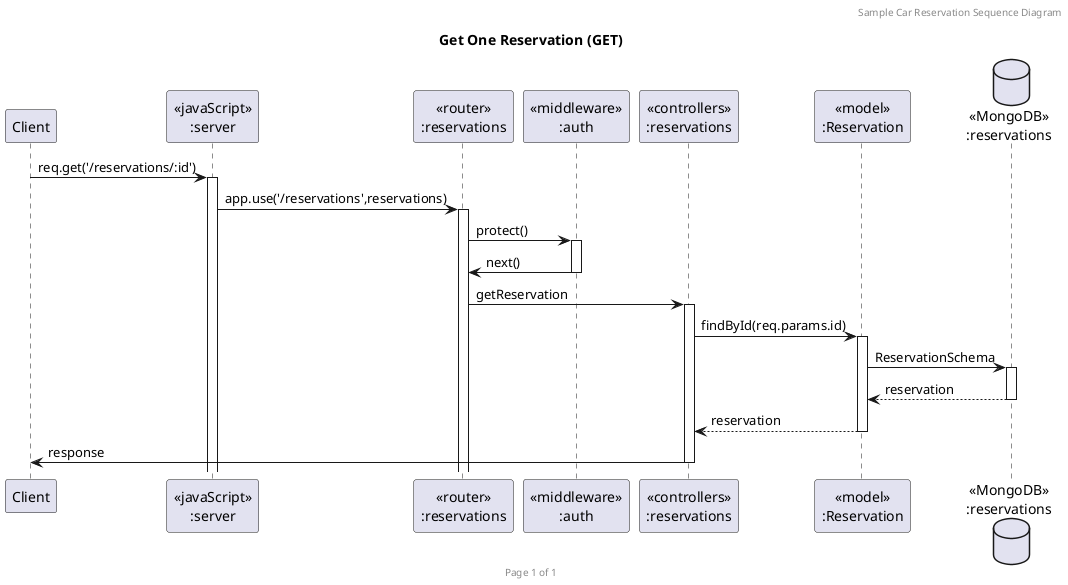@startuml Manage Reservation (GET)

header Sample Car Reservation Sequence Diagram
footer Page %page% of %lastpage%
title "Get One Reservation (GET)"

participant "Client" as client
participant "<<javaScript>>\n:server" as server
participant "<<router>>\n:reservations" as routerReservations
participant "<<middleware>>\n:auth" as authMiddleware
participant "<<controllers>>\n:reservations" as controllersReservations
participant "<<model>>\n:Reservation" as modelReservation
database "<<MongoDB>>\n:reservations" as ReservationsDatabase

client->server ++:req.get('/reservations/:id')
server->routerReservations ++:app.use('/reservations',reservations)
routerReservations -> authMiddleware ++: protect()
routerReservations <- authMiddleware --: next()
routerReservations -> controllersReservations ++:getReservation
controllersReservations -> modelReservation ++:findById(req.params.id)
modelReservation -> ReservationsDatabase ++: ReservationSchema
ReservationsDatabase --> modelReservation --: reservation
controllersReservations <-- modelReservation --: reservation
controllersReservations->client --:response

@enduml
